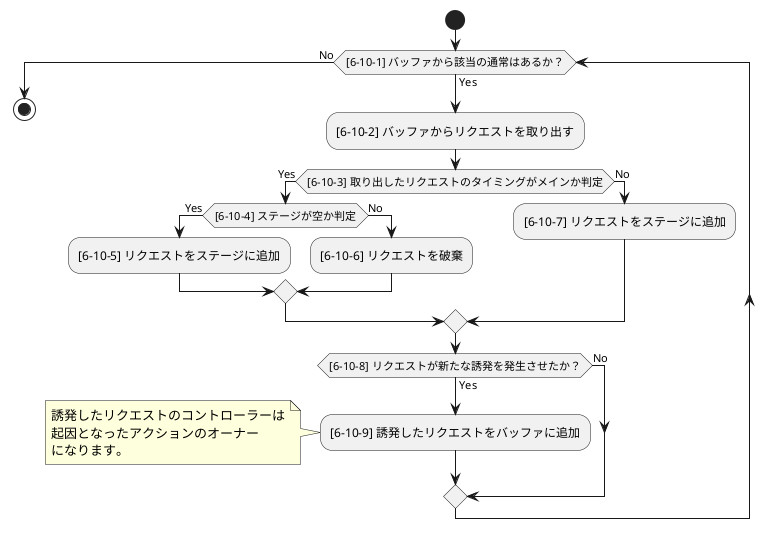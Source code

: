 @startuml
'==============================
'【通常：アクション毎に処理】
'==============================

start
while ([6-10-1] バッファから該当の通常はあるか？) is (Yes)
  :[6-10-2] バッファからリクエストを取り出す;
  if ([6-10-3] 取り出したリクエストのタイミングがメインか判定) then (Yes)
    if ([6-10-4] ステージが空か判定) then (Yes)
      :[6-10-5] リクエストをステージに追加;
    else (No)
      :[6-10-6] リクエストを破棄;
    endif
  else (No)
    :[6-10-7] リクエストをステージに追加;
  endif
  if ([6-10-8] リクエストが新たな誘発を発生させたか？) then (Yes)
    :[6-10-9] 誘発したリクエストをバッファに追加;
    note left
      誘発したリクエストのコントローラーは
      起因となったアクションのオーナー
      になります。
    end note
  else (No)
  endif
endwhile (No)
stop
@enduml
